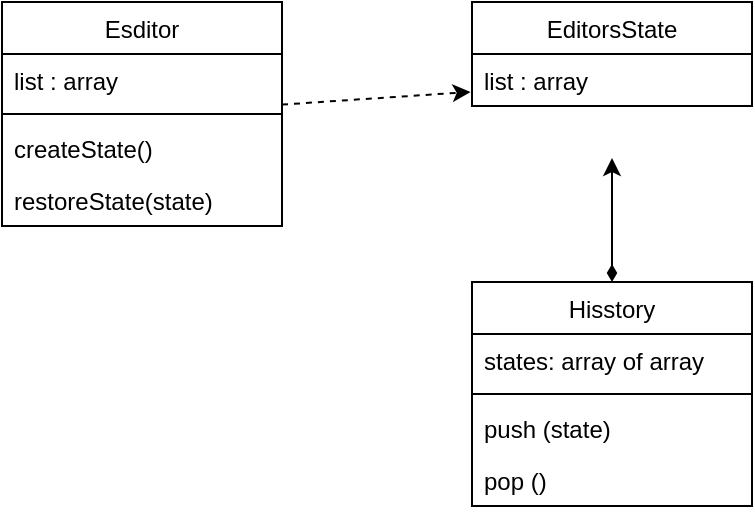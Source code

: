 <mxfile>
    <diagram id="oCRWwm2r2TTBxx1R6fdF" name="Page-1">
        <mxGraphModel dx="592" dy="802" grid="1" gridSize="10" guides="1" tooltips="1" connect="1" arrows="1" fold="1" page="1" pageScale="1" pageWidth="850" pageHeight="1100" math="0" shadow="0">
            <root>
                <mxCell id="0"/>
                <mxCell id="1" parent="0"/>
                <mxCell id="38" value="" style="edgeStyle=none;html=1;entryX=-0.005;entryY=0.729;entryDx=0;entryDy=0;entryPerimeter=0;dashed=1;" parent="1" source="5" target="21" edge="1">
                    <mxGeometry relative="1" as="geometry"/>
                </mxCell>
                <mxCell id="5" value="Esditor" style="swimlane;fontStyle=0;childLayout=stackLayout;horizontal=1;startSize=26;fillColor=none;horizontalStack=0;resizeParent=1;resizeParentMax=0;resizeLast=0;collapsible=1;marginBottom=0;" parent="1" vertex="1">
                    <mxGeometry x="50" y="190" width="140" height="112" as="geometry">
                        <mxRectangle x="350" y="180" width="100" height="30" as="alternateBounds"/>
                    </mxGeometry>
                </mxCell>
                <mxCell id="6" value="list : array" style="text;strokeColor=none;fillColor=none;align=left;verticalAlign=top;spacingLeft=4;spacingRight=4;overflow=hidden;rotatable=0;points=[[0,0.5],[1,0.5]];portConstraint=eastwest;" parent="5" vertex="1">
                    <mxGeometry y="26" width="140" height="26" as="geometry"/>
                </mxCell>
                <mxCell id="25" value="" style="line;strokeWidth=1;fillColor=none;align=left;verticalAlign=middle;spacingTop=-1;spacingLeft=3;spacingRight=3;rotatable=0;labelPosition=right;points=[];portConstraint=eastwest;strokeColor=inherit;" parent="5" vertex="1">
                    <mxGeometry y="52" width="140" height="8" as="geometry"/>
                </mxCell>
                <mxCell id="26" value="createState()" style="text;strokeColor=none;fillColor=none;align=left;verticalAlign=top;spacingLeft=4;spacingRight=4;overflow=hidden;rotatable=0;points=[[0,0.5],[1,0.5]];portConstraint=eastwest;" parent="5" vertex="1">
                    <mxGeometry y="60" width="140" height="26" as="geometry"/>
                </mxCell>
                <mxCell id="36" value="restoreState(state)" style="text;strokeColor=none;fillColor=none;align=left;verticalAlign=top;spacingLeft=4;spacingRight=4;overflow=hidden;rotatable=0;points=[[0,0.5],[1,0.5]];portConstraint=eastwest;" parent="5" vertex="1">
                    <mxGeometry y="86" width="140" height="26" as="geometry"/>
                </mxCell>
                <mxCell id="40" value="" style="html=1;startArrow=diamondThin;startFill=1;" parent="1" source="17" edge="1">
                    <mxGeometry relative="1" as="geometry">
                        <mxPoint x="355.0" y="268" as="targetPoint"/>
                    </mxGeometry>
                </mxCell>
                <mxCell id="17" value="Hisstory" style="swimlane;fontStyle=0;childLayout=stackLayout;horizontal=1;startSize=26;fillColor=none;horizontalStack=0;resizeParent=1;resizeParentMax=0;resizeLast=0;collapsible=1;marginBottom=0;" parent="1" vertex="1">
                    <mxGeometry x="285" y="330" width="140" height="112" as="geometry">
                        <mxRectangle x="350" y="180" width="100" height="30" as="alternateBounds"/>
                    </mxGeometry>
                </mxCell>
                <mxCell id="18" value="states: array of array" style="text;strokeColor=none;fillColor=none;align=left;verticalAlign=top;spacingLeft=4;spacingRight=4;overflow=hidden;rotatable=0;points=[[0,0.5],[1,0.5]];portConstraint=eastwest;" parent="17" vertex="1">
                    <mxGeometry y="26" width="140" height="26" as="geometry"/>
                </mxCell>
                <mxCell id="35" value="" style="line;strokeWidth=1;fillColor=none;align=left;verticalAlign=middle;spacingTop=-1;spacingLeft=3;spacingRight=3;rotatable=0;labelPosition=right;points=[];portConstraint=eastwest;strokeColor=inherit;" parent="17" vertex="1">
                    <mxGeometry y="52" width="140" height="8" as="geometry"/>
                </mxCell>
                <mxCell id="33" value="push (state)" style="text;strokeColor=none;fillColor=none;align=left;verticalAlign=top;spacingLeft=4;spacingRight=4;overflow=hidden;rotatable=0;points=[[0,0.5],[1,0.5]];portConstraint=eastwest;" parent="17" vertex="1">
                    <mxGeometry y="60" width="140" height="26" as="geometry"/>
                </mxCell>
                <mxCell id="34" value="pop ()" style="text;strokeColor=none;fillColor=none;align=left;verticalAlign=top;spacingLeft=4;spacingRight=4;overflow=hidden;rotatable=0;points=[[0,0.5],[1,0.5]];portConstraint=eastwest;" parent="17" vertex="1">
                    <mxGeometry y="86" width="140" height="26" as="geometry"/>
                </mxCell>
                <mxCell id="20" value="EditorsState" style="swimlane;fontStyle=0;childLayout=stackLayout;horizontal=1;startSize=26;fillColor=none;horizontalStack=0;resizeParent=1;resizeParentMax=0;resizeLast=0;collapsible=1;marginBottom=0;" parent="1" vertex="1">
                    <mxGeometry x="285" y="190" width="140" height="52" as="geometry">
                        <mxRectangle x="350" y="180" width="100" height="30" as="alternateBounds"/>
                    </mxGeometry>
                </mxCell>
                <mxCell id="21" value="list : array" style="text;strokeColor=none;fillColor=none;align=left;verticalAlign=top;spacingLeft=4;spacingRight=4;overflow=hidden;rotatable=0;points=[[0,0.5],[1,0.5]];portConstraint=eastwest;" parent="20" vertex="1">
                    <mxGeometry y="26" width="140" height="26" as="geometry"/>
                </mxCell>
            </root>
        </mxGraphModel>
    </diagram>
</mxfile>